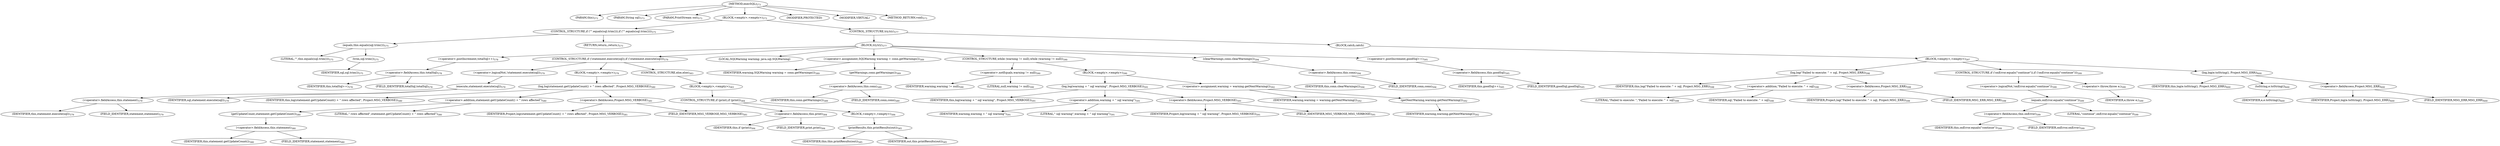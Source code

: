 digraph "execSQL" {  
"1391" [label = <(METHOD,execSQL)<SUB>573</SUB>> ]
"75" [label = <(PARAM,this)<SUB>573</SUB>> ]
"1392" [label = <(PARAM,String sql)<SUB>573</SUB>> ]
"1393" [label = <(PARAM,PrintStream out)<SUB>573</SUB>> ]
"1394" [label = <(BLOCK,&lt;empty&gt;,&lt;empty&gt;)<SUB>573</SUB>> ]
"1395" [label = <(CONTROL_STRUCTURE,if (&quot;&quot;.equals(sql.trim())),if (&quot;&quot;.equals(sql.trim())))<SUB>575</SUB>> ]
"1396" [label = <(equals,this.equals(sql.trim()))<SUB>575</SUB>> ]
"1397" [label = <(LITERAL,&quot;&quot;,this.equals(sql.trim()))<SUB>575</SUB>> ]
"1398" [label = <(trim,sql.trim())<SUB>575</SUB>> ]
"1399" [label = <(IDENTIFIER,sql,sql.trim())<SUB>575</SUB>> ]
"1400" [label = <(RETURN,return;,return;)<SUB>575</SUB>> ]
"1401" [label = <(CONTROL_STRUCTURE,try,try)<SUB>577</SUB>> ]
"1402" [label = <(BLOCK,try,try)<SUB>577</SUB>> ]
"1403" [label = <(&lt;operator&gt;.postIncrement,totalSql++)<SUB>578</SUB>> ]
"1404" [label = <(&lt;operator&gt;.fieldAccess,this.totalSql)<SUB>578</SUB>> ]
"1405" [label = <(IDENTIFIER,this,totalSql++)<SUB>578</SUB>> ]
"1406" [label = <(FIELD_IDENTIFIER,totalSql,totalSql)<SUB>578</SUB>> ]
"1407" [label = <(CONTROL_STRUCTURE,if (!statement.execute(sql)),if (!statement.execute(sql)))<SUB>579</SUB>> ]
"1408" [label = <(&lt;operator&gt;.logicalNot,!statement.execute(sql))<SUB>579</SUB>> ]
"1409" [label = <(execute,statement.execute(sql))<SUB>579</SUB>> ]
"1410" [label = <(&lt;operator&gt;.fieldAccess,this.statement)<SUB>579</SUB>> ]
"1411" [label = <(IDENTIFIER,this,statement.execute(sql))<SUB>579</SUB>> ]
"1412" [label = <(FIELD_IDENTIFIER,statement,statement)<SUB>579</SUB>> ]
"1413" [label = <(IDENTIFIER,sql,statement.execute(sql))<SUB>579</SUB>> ]
"1414" [label = <(BLOCK,&lt;empty&gt;,&lt;empty&gt;)<SUB>579</SUB>> ]
"1415" [label = <(log,log(statement.getUpdateCount() + &quot; rows affected&quot;, Project.MSG_VERBOSE))<SUB>580</SUB>> ]
"74" [label = <(IDENTIFIER,this,log(statement.getUpdateCount() + &quot; rows affected&quot;, Project.MSG_VERBOSE))<SUB>580</SUB>> ]
"1416" [label = <(&lt;operator&gt;.addition,statement.getUpdateCount() + &quot; rows affected&quot;)<SUB>580</SUB>> ]
"1417" [label = <(getUpdateCount,statement.getUpdateCount())<SUB>580</SUB>> ]
"1418" [label = <(&lt;operator&gt;.fieldAccess,this.statement)<SUB>580</SUB>> ]
"1419" [label = <(IDENTIFIER,this,statement.getUpdateCount())<SUB>580</SUB>> ]
"1420" [label = <(FIELD_IDENTIFIER,statement,statement)<SUB>580</SUB>> ]
"1421" [label = <(LITERAL,&quot; rows affected&quot;,statement.getUpdateCount() + &quot; rows affected&quot;)<SUB>580</SUB>> ]
"1422" [label = <(&lt;operator&gt;.fieldAccess,Project.MSG_VERBOSE)<SUB>581</SUB>> ]
"1423" [label = <(IDENTIFIER,Project,log(statement.getUpdateCount() + &quot; rows affected&quot;, Project.MSG_VERBOSE))<SUB>581</SUB>> ]
"1424" [label = <(FIELD_IDENTIFIER,MSG_VERBOSE,MSG_VERBOSE)<SUB>581</SUB>> ]
"1425" [label = <(CONTROL_STRUCTURE,else,else)<SUB>583</SUB>> ]
"1426" [label = <(BLOCK,&lt;empty&gt;,&lt;empty&gt;)<SUB>583</SUB>> ]
"1427" [label = <(CONTROL_STRUCTURE,if (print),if (print))<SUB>584</SUB>> ]
"1428" [label = <(&lt;operator&gt;.fieldAccess,this.print)<SUB>584</SUB>> ]
"1429" [label = <(IDENTIFIER,this,if (print))<SUB>584</SUB>> ]
"1430" [label = <(FIELD_IDENTIFIER,print,print)<SUB>584</SUB>> ]
"1431" [label = <(BLOCK,&lt;empty&gt;,&lt;empty&gt;)<SUB>584</SUB>> ]
"1432" [label = <(printResults,this.printResults(out))<SUB>585</SUB>> ]
"76" [label = <(IDENTIFIER,this,this.printResults(out))<SUB>585</SUB>> ]
"1433" [label = <(IDENTIFIER,out,this.printResults(out))<SUB>585</SUB>> ]
"1434" [label = <(LOCAL,SQLWarning warning: java.sql.SQLWarning)> ]
"1435" [label = <(&lt;operator&gt;.assignment,SQLWarning warning = conn.getWarnings())<SUB>589</SUB>> ]
"1436" [label = <(IDENTIFIER,warning,SQLWarning warning = conn.getWarnings())<SUB>589</SUB>> ]
"1437" [label = <(getWarnings,conn.getWarnings())<SUB>589</SUB>> ]
"1438" [label = <(&lt;operator&gt;.fieldAccess,this.conn)<SUB>589</SUB>> ]
"1439" [label = <(IDENTIFIER,this,conn.getWarnings())<SUB>589</SUB>> ]
"1440" [label = <(FIELD_IDENTIFIER,conn,conn)<SUB>589</SUB>> ]
"1441" [label = <(CONTROL_STRUCTURE,while (warning != null),while (warning != null))<SUB>590</SUB>> ]
"1442" [label = <(&lt;operator&gt;.notEquals,warning != null)<SUB>590</SUB>> ]
"1443" [label = <(IDENTIFIER,warning,warning != null)<SUB>590</SUB>> ]
"1444" [label = <(LITERAL,null,warning != null)<SUB>590</SUB>> ]
"1445" [label = <(BLOCK,&lt;empty&gt;,&lt;empty&gt;)<SUB>590</SUB>> ]
"1446" [label = <(log,log(warning + &quot; sql warning&quot;, Project.MSG_VERBOSE))<SUB>591</SUB>> ]
"77" [label = <(IDENTIFIER,this,log(warning + &quot; sql warning&quot;, Project.MSG_VERBOSE))<SUB>591</SUB>> ]
"1447" [label = <(&lt;operator&gt;.addition,warning + &quot; sql warning&quot;)<SUB>591</SUB>> ]
"1448" [label = <(IDENTIFIER,warning,warning + &quot; sql warning&quot;)<SUB>591</SUB>> ]
"1449" [label = <(LITERAL,&quot; sql warning&quot;,warning + &quot; sql warning&quot;)<SUB>591</SUB>> ]
"1450" [label = <(&lt;operator&gt;.fieldAccess,Project.MSG_VERBOSE)<SUB>591</SUB>> ]
"1451" [label = <(IDENTIFIER,Project,log(warning + &quot; sql warning&quot;, Project.MSG_VERBOSE))<SUB>591</SUB>> ]
"1452" [label = <(FIELD_IDENTIFIER,MSG_VERBOSE,MSG_VERBOSE)<SUB>591</SUB>> ]
"1453" [label = <(&lt;operator&gt;.assignment,warning = warning.getNextWarning())<SUB>592</SUB>> ]
"1454" [label = <(IDENTIFIER,warning,warning = warning.getNextWarning())<SUB>592</SUB>> ]
"1455" [label = <(getNextWarning,warning.getNextWarning())<SUB>592</SUB>> ]
"1456" [label = <(IDENTIFIER,warning,warning.getNextWarning())<SUB>592</SUB>> ]
"1457" [label = <(clearWarnings,conn.clearWarnings())<SUB>594</SUB>> ]
"1458" [label = <(&lt;operator&gt;.fieldAccess,this.conn)<SUB>594</SUB>> ]
"1459" [label = <(IDENTIFIER,this,conn.clearWarnings())<SUB>594</SUB>> ]
"1460" [label = <(FIELD_IDENTIFIER,conn,conn)<SUB>594</SUB>> ]
"1461" [label = <(&lt;operator&gt;.postIncrement,goodSql++)<SUB>595</SUB>> ]
"1462" [label = <(&lt;operator&gt;.fieldAccess,this.goodSql)<SUB>595</SUB>> ]
"1463" [label = <(IDENTIFIER,this,goodSql++)<SUB>595</SUB>> ]
"1464" [label = <(FIELD_IDENTIFIER,goodSql,goodSql)<SUB>595</SUB>> ]
"1465" [label = <(BLOCK,catch,catch)> ]
"1466" [label = <(BLOCK,&lt;empty&gt;,&lt;empty&gt;)<SUB>597</SUB>> ]
"1467" [label = <(log,log(&quot;Failed to execute: &quot; + sql, Project.MSG_ERR))<SUB>598</SUB>> ]
"78" [label = <(IDENTIFIER,this,log(&quot;Failed to execute: &quot; + sql, Project.MSG_ERR))<SUB>598</SUB>> ]
"1468" [label = <(&lt;operator&gt;.addition,&quot;Failed to execute: &quot; + sql)<SUB>598</SUB>> ]
"1469" [label = <(LITERAL,&quot;Failed to execute: &quot;,&quot;Failed to execute: &quot; + sql)<SUB>598</SUB>> ]
"1470" [label = <(IDENTIFIER,sql,&quot;Failed to execute: &quot; + sql)<SUB>598</SUB>> ]
"1471" [label = <(&lt;operator&gt;.fieldAccess,Project.MSG_ERR)<SUB>598</SUB>> ]
"1472" [label = <(IDENTIFIER,Project,log(&quot;Failed to execute: &quot; + sql, Project.MSG_ERR))<SUB>598</SUB>> ]
"1473" [label = <(FIELD_IDENTIFIER,MSG_ERR,MSG_ERR)<SUB>598</SUB>> ]
"1474" [label = <(CONTROL_STRUCTURE,if (!onError.equals(&quot;continue&quot;)),if (!onError.equals(&quot;continue&quot;)))<SUB>599</SUB>> ]
"1475" [label = <(&lt;operator&gt;.logicalNot,!onError.equals(&quot;continue&quot;))<SUB>599</SUB>> ]
"1476" [label = <(equals,onError.equals(&quot;continue&quot;))<SUB>599</SUB>> ]
"1477" [label = <(&lt;operator&gt;.fieldAccess,this.onError)<SUB>599</SUB>> ]
"1478" [label = <(IDENTIFIER,this,onError.equals(&quot;continue&quot;))<SUB>599</SUB>> ]
"1479" [label = <(FIELD_IDENTIFIER,onError,onError)<SUB>599</SUB>> ]
"1480" [label = <(LITERAL,&quot;continue&quot;,onError.equals(&quot;continue&quot;))<SUB>599</SUB>> ]
"1481" [label = <(&lt;operator&gt;.throw,throw e;)<SUB>599</SUB>> ]
"1482" [label = <(IDENTIFIER,e,throw e;)<SUB>599</SUB>> ]
"1483" [label = <(log,log(e.toString(), Project.MSG_ERR))<SUB>600</SUB>> ]
"79" [label = <(IDENTIFIER,this,log(e.toString(), Project.MSG_ERR))<SUB>600</SUB>> ]
"1484" [label = <(toString,e.toString())<SUB>600</SUB>> ]
"1485" [label = <(IDENTIFIER,e,e.toString())<SUB>600</SUB>> ]
"1486" [label = <(&lt;operator&gt;.fieldAccess,Project.MSG_ERR)<SUB>600</SUB>> ]
"1487" [label = <(IDENTIFIER,Project,log(e.toString(), Project.MSG_ERR))<SUB>600</SUB>> ]
"1488" [label = <(FIELD_IDENTIFIER,MSG_ERR,MSG_ERR)<SUB>600</SUB>> ]
"1489" [label = <(MODIFIER,PROTECTED)> ]
"1490" [label = <(MODIFIER,VIRTUAL)> ]
"1491" [label = <(METHOD_RETURN,void)<SUB>573</SUB>> ]
  "1391" -> "75" 
  "1391" -> "1392" 
  "1391" -> "1393" 
  "1391" -> "1394" 
  "1391" -> "1489" 
  "1391" -> "1490" 
  "1391" -> "1491" 
  "1394" -> "1395" 
  "1394" -> "1401" 
  "1395" -> "1396" 
  "1395" -> "1400" 
  "1396" -> "1397" 
  "1396" -> "1398" 
  "1398" -> "1399" 
  "1401" -> "1402" 
  "1401" -> "1465" 
  "1402" -> "1403" 
  "1402" -> "1407" 
  "1402" -> "1434" 
  "1402" -> "1435" 
  "1402" -> "1441" 
  "1402" -> "1457" 
  "1402" -> "1461" 
  "1403" -> "1404" 
  "1404" -> "1405" 
  "1404" -> "1406" 
  "1407" -> "1408" 
  "1407" -> "1414" 
  "1407" -> "1425" 
  "1408" -> "1409" 
  "1409" -> "1410" 
  "1409" -> "1413" 
  "1410" -> "1411" 
  "1410" -> "1412" 
  "1414" -> "1415" 
  "1415" -> "74" 
  "1415" -> "1416" 
  "1415" -> "1422" 
  "1416" -> "1417" 
  "1416" -> "1421" 
  "1417" -> "1418" 
  "1418" -> "1419" 
  "1418" -> "1420" 
  "1422" -> "1423" 
  "1422" -> "1424" 
  "1425" -> "1426" 
  "1426" -> "1427" 
  "1427" -> "1428" 
  "1427" -> "1431" 
  "1428" -> "1429" 
  "1428" -> "1430" 
  "1431" -> "1432" 
  "1432" -> "76" 
  "1432" -> "1433" 
  "1435" -> "1436" 
  "1435" -> "1437" 
  "1437" -> "1438" 
  "1438" -> "1439" 
  "1438" -> "1440" 
  "1441" -> "1442" 
  "1441" -> "1445" 
  "1442" -> "1443" 
  "1442" -> "1444" 
  "1445" -> "1446" 
  "1445" -> "1453" 
  "1446" -> "77" 
  "1446" -> "1447" 
  "1446" -> "1450" 
  "1447" -> "1448" 
  "1447" -> "1449" 
  "1450" -> "1451" 
  "1450" -> "1452" 
  "1453" -> "1454" 
  "1453" -> "1455" 
  "1455" -> "1456" 
  "1457" -> "1458" 
  "1458" -> "1459" 
  "1458" -> "1460" 
  "1461" -> "1462" 
  "1462" -> "1463" 
  "1462" -> "1464" 
  "1465" -> "1466" 
  "1466" -> "1467" 
  "1466" -> "1474" 
  "1466" -> "1483" 
  "1467" -> "78" 
  "1467" -> "1468" 
  "1467" -> "1471" 
  "1468" -> "1469" 
  "1468" -> "1470" 
  "1471" -> "1472" 
  "1471" -> "1473" 
  "1474" -> "1475" 
  "1474" -> "1481" 
  "1475" -> "1476" 
  "1476" -> "1477" 
  "1476" -> "1480" 
  "1477" -> "1478" 
  "1477" -> "1479" 
  "1481" -> "1482" 
  "1483" -> "79" 
  "1483" -> "1484" 
  "1483" -> "1486" 
  "1484" -> "1485" 
  "1486" -> "1487" 
  "1486" -> "1488" 
}
